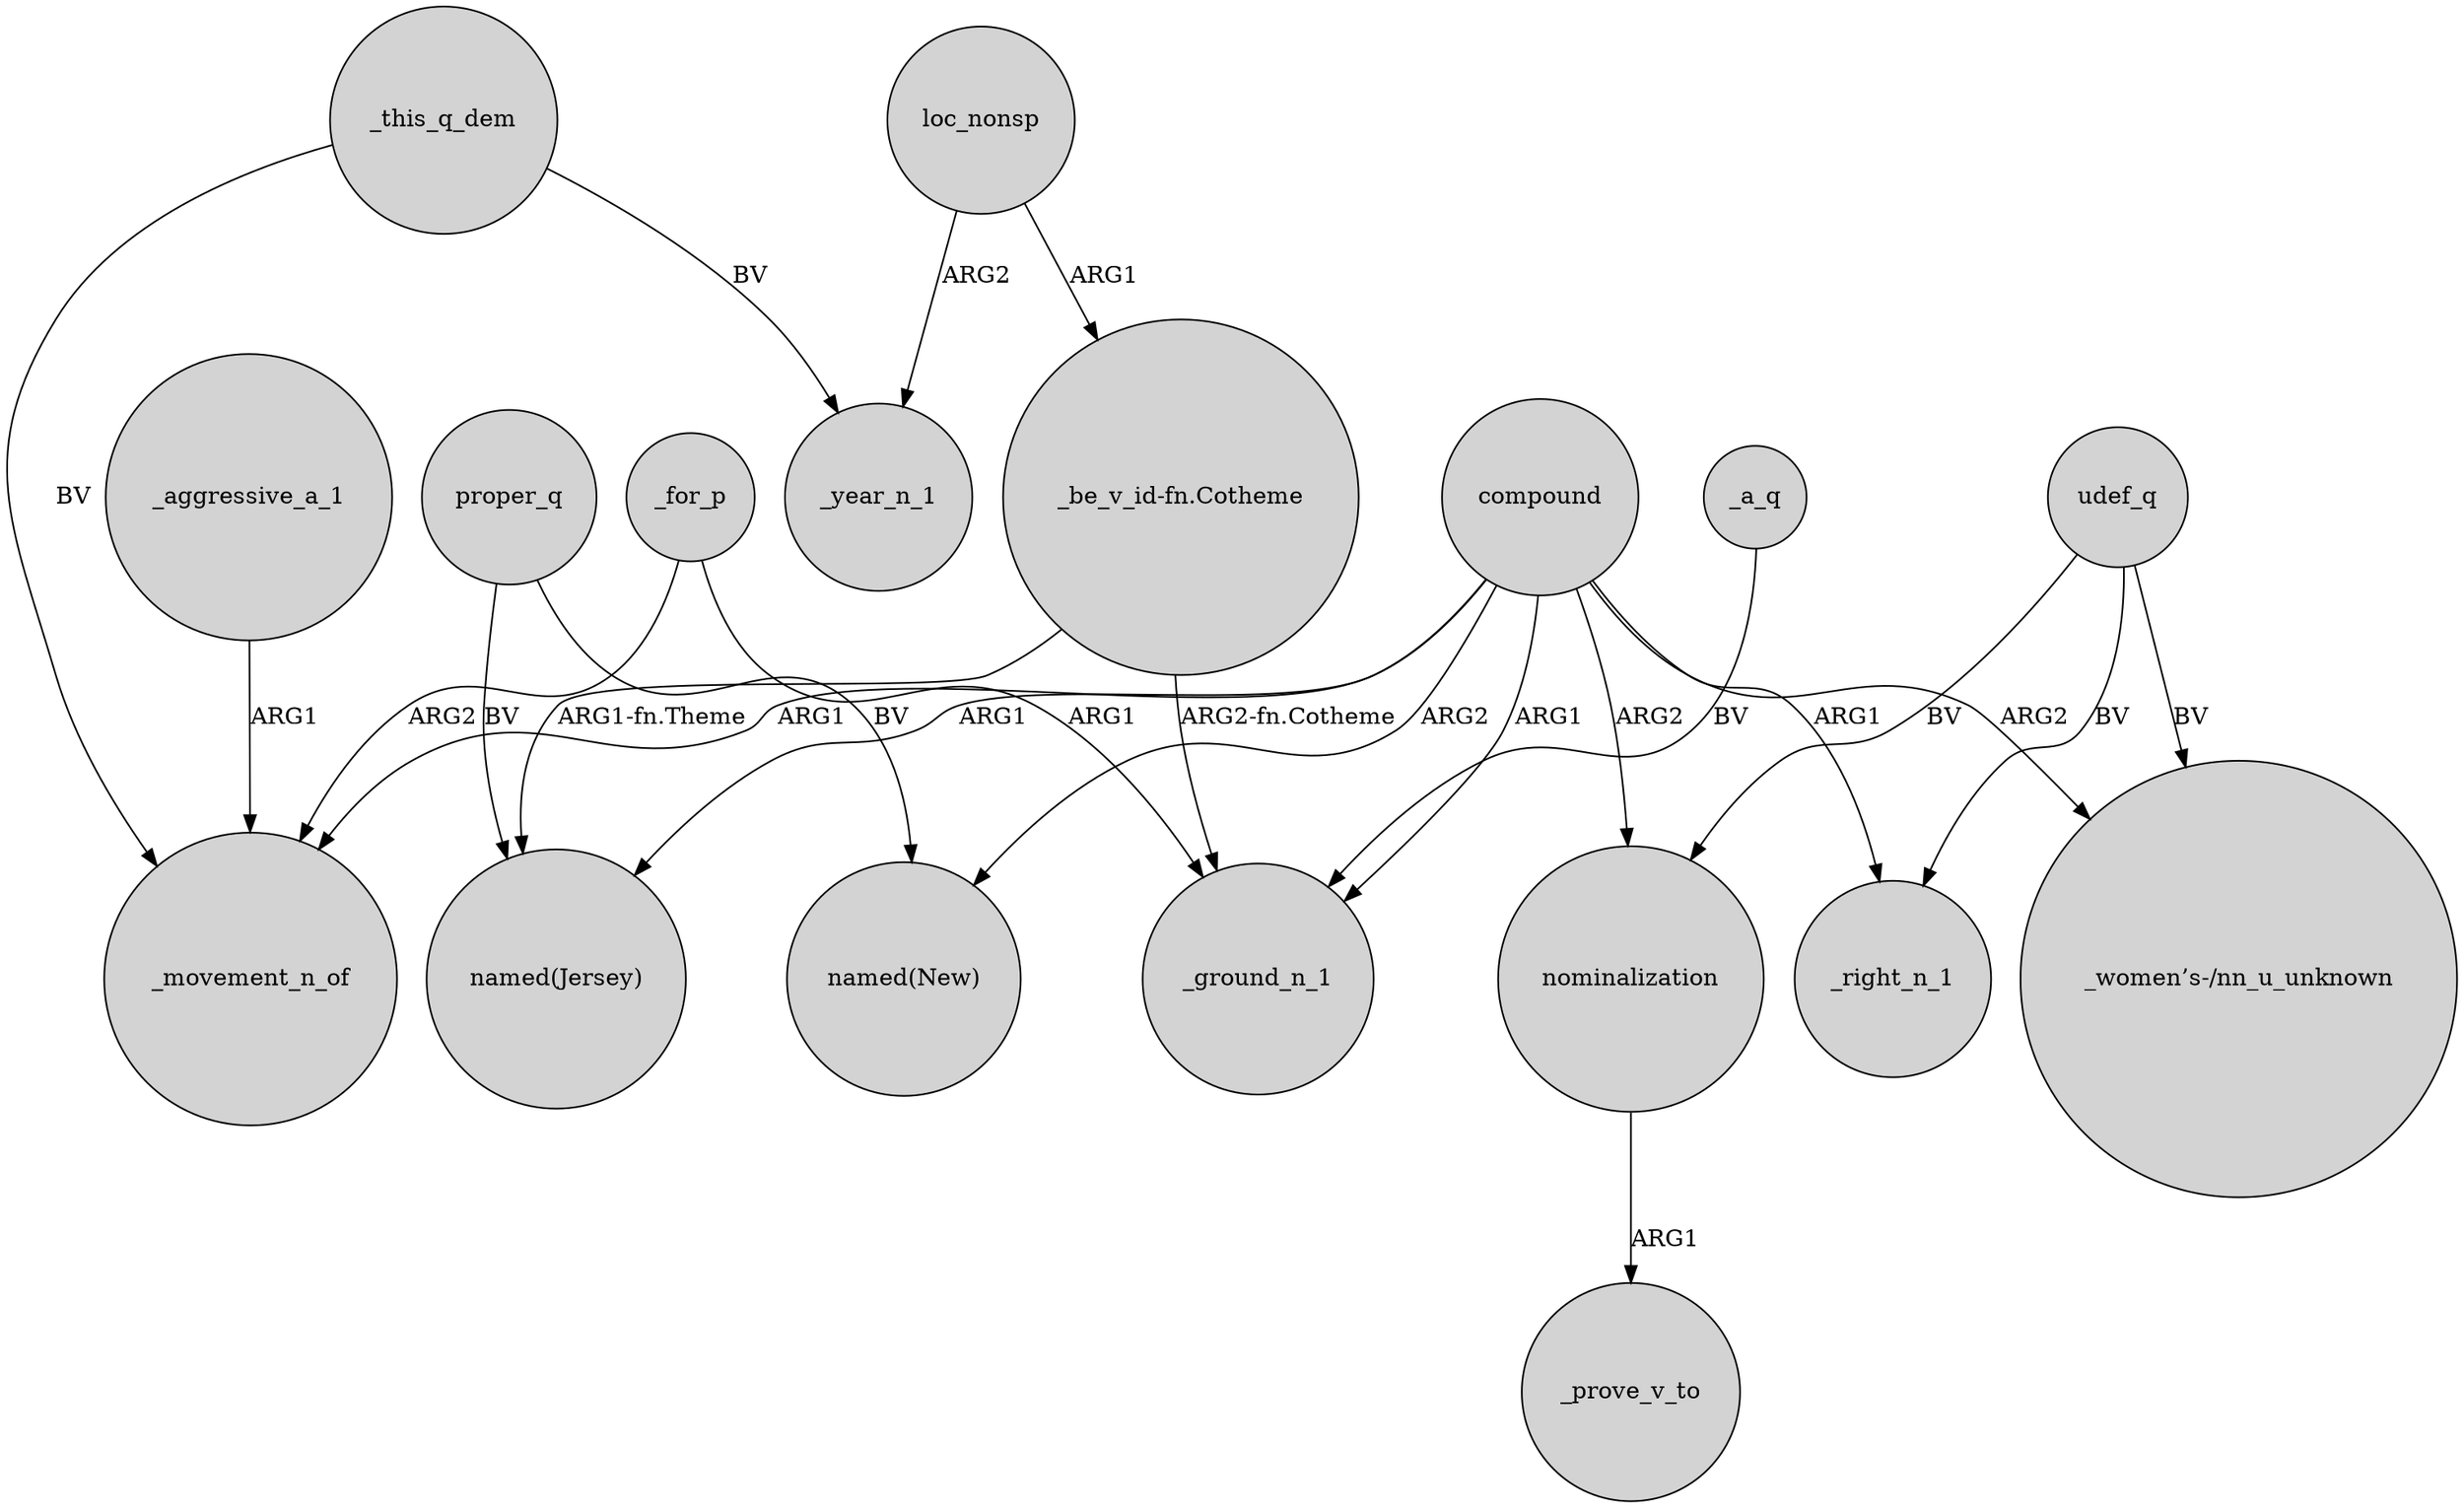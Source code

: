 digraph {
	node [shape=circle style=filled]
	_aggressive_a_1 -> _movement_n_of [label=ARG1]
	compound -> "named(New)" [label=ARG2]
	compound -> _ground_n_1 [label=ARG1]
	compound -> _movement_n_of [label=ARG1]
	_for_p -> _ground_n_1 [label=ARG1]
	proper_q -> "named(New)" [label=BV]
	compound -> _right_n_1 [label=ARG1]
	udef_q -> nominalization [label=BV]
	proper_q -> "named(Jersey)" [label=BV]
	udef_q -> _right_n_1 [label=BV]
	loc_nonsp -> "_be_v_id-fn.Cotheme" [label=ARG1]
	loc_nonsp -> _year_n_1 [label=ARG2]
	udef_q -> "_women’s-/nn_u_unknown" [label=BV]
	compound -> nominalization [label=ARG2]
	_for_p -> _movement_n_of [label=ARG2]
	compound -> "named(Jersey)" [label=ARG1]
	_this_q_dem -> _year_n_1 [label=BV]
	nominalization -> _prove_v_to [label=ARG1]
	compound -> "_women’s-/nn_u_unknown" [label=ARG2]
	_a_q -> _ground_n_1 [label=BV]
	_this_q_dem -> _movement_n_of [label=BV]
	"_be_v_id-fn.Cotheme" -> _ground_n_1 [label="ARG2-fn.Cotheme"]
	"_be_v_id-fn.Cotheme" -> "named(Jersey)" [label="ARG1-fn.Theme"]
}

